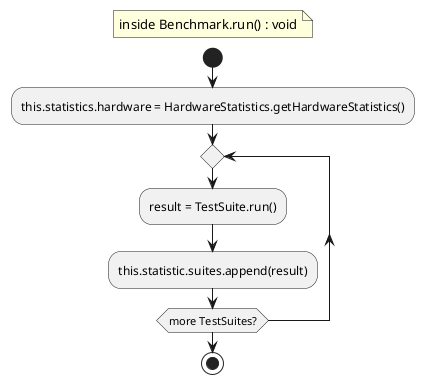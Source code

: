 @startuml
floating note: inside Benchmark.run() : void

start

:this.statistics.hardware = HardwareStatistics.getHardwareStatistics();

repeat
:result = TestSuite.run();
:this.statistic.suites.append(result);
repeat while (more TestSuites?)

stop

@enduml
